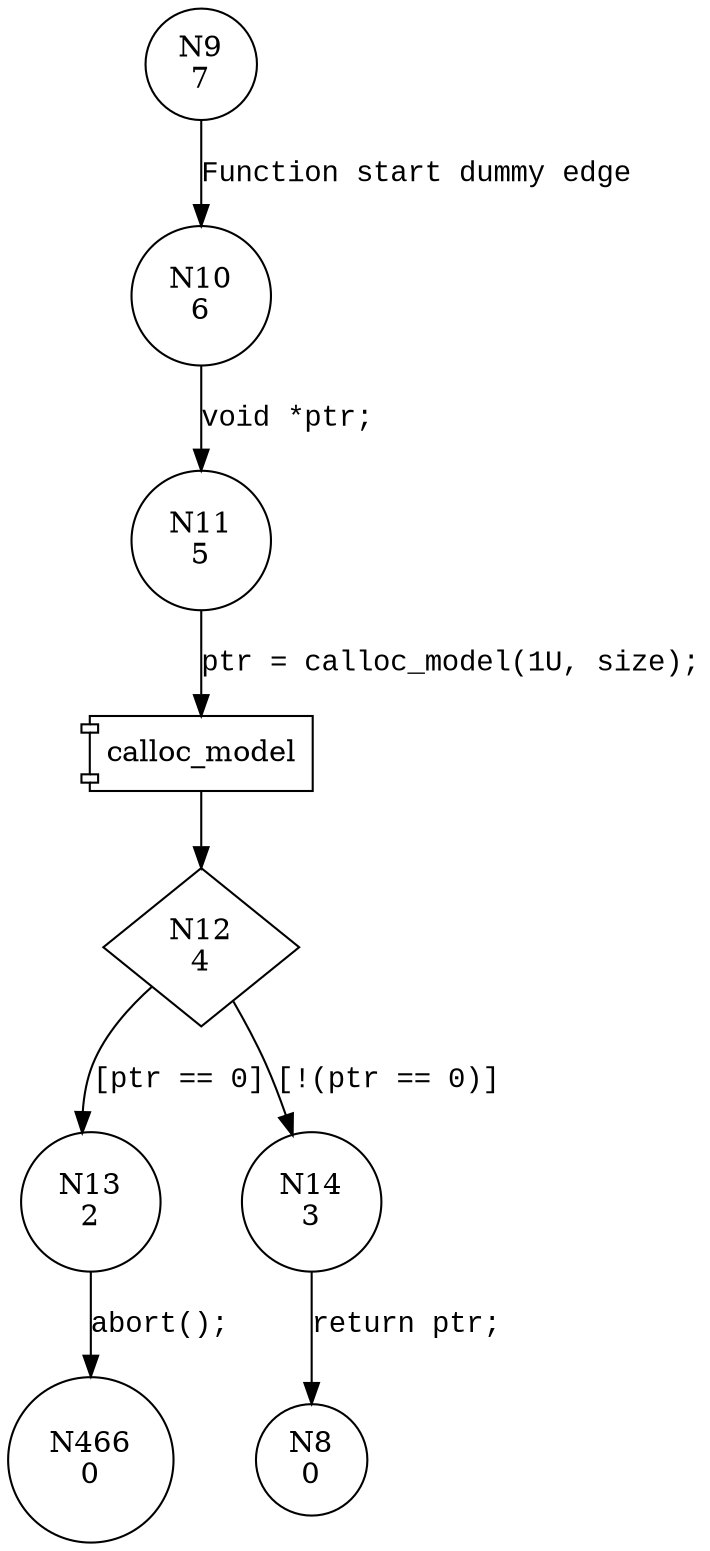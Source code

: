 digraph zalloc_or_die {
9 [shape="circle" label="N9\n7"]
10 [shape="circle" label="N10\n6"]
11 [shape="circle" label="N11\n5"]
12 [shape="diamond" label="N12\n4"]
13 [shape="circle" label="N13\n2"]
14 [shape="circle" label="N14\n3"]
466 [shape="circle" label="N466\n0"]
8 [shape="circle" label="N8\n0"]
9 -> 10 [label="Function start dummy edge" fontname="Courier New"]
100017 [shape="component" label="calloc_model"]
11 -> 100017 [label="ptr = calloc_model(1U, size);" fontname="Courier New"]
100017 -> 12 [label="" fontname="Courier New"]
12 -> 13 [label="[ptr == 0]" fontname="Courier New"]
12 -> 14 [label="[!(ptr == 0)]" fontname="Courier New"]
13 -> 466 [label="abort();" fontname="Courier New"]
10 -> 11 [label="void *ptr;" fontname="Courier New"]
14 -> 8 [label="return ptr;" fontname="Courier New"]
}